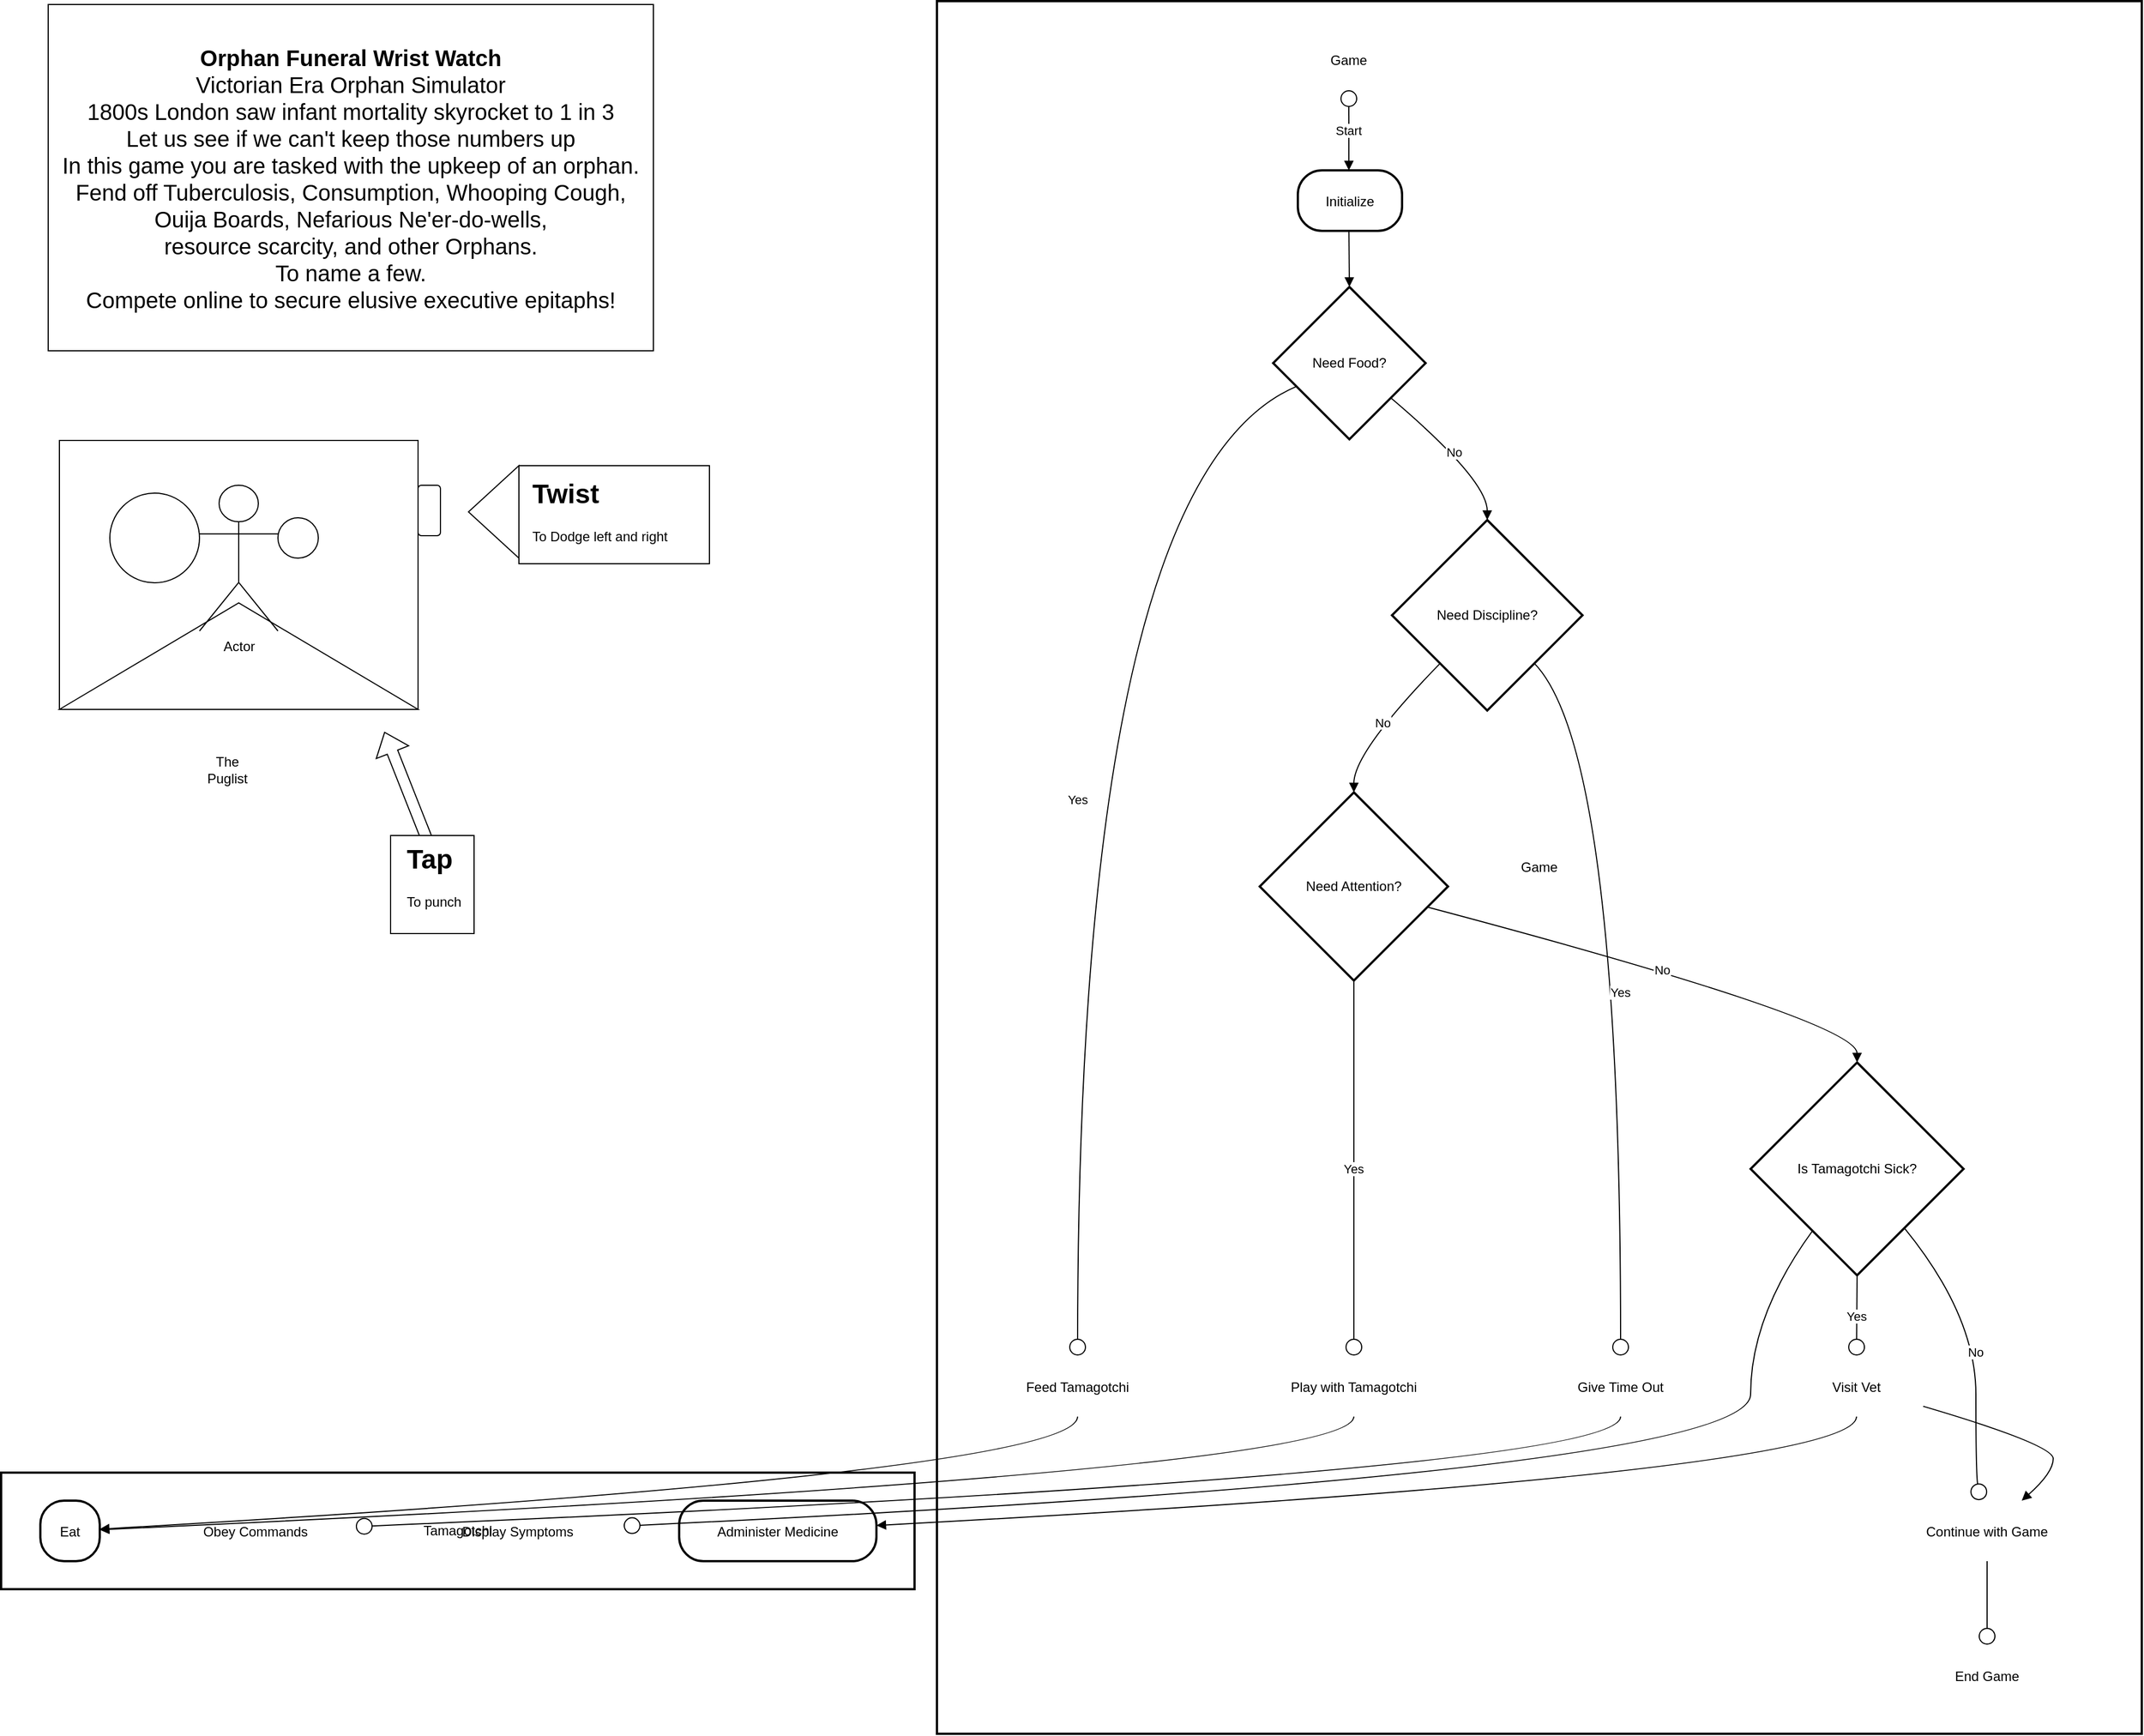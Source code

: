 <mxfile version="26.0.5">
  <diagram name="Page-1" id="XTMSRbrgKVGLjsH9X8_s">
    <mxGraphModel dx="1114" dy="616" grid="1" gridSize="10" guides="1" tooltips="1" connect="1" arrows="1" fold="1" page="1" pageScale="1" pageWidth="850" pageHeight="1100" math="0" shadow="0">
      <root>
        <mxCell id="0" />
        <mxCell id="1" parent="0" />
        <mxCell id="2" value="Tamagotchi" style="whiteSpace=wrap;strokeWidth=2;" parent="1" vertex="1">
          <mxGeometry x="8" y="1321" width="815" height="104" as="geometry" />
        </mxCell>
        <mxCell id="3" value="Game" style="whiteSpace=wrap;strokeWidth=2;" parent="1" vertex="1">
          <mxGeometry x="843" y="8" width="1075" height="1546" as="geometry" />
        </mxCell>
        <mxCell id="4" value="Game" style="fillColor=none;strokeColor=none;" parent="1" vertex="1">
          <mxGeometry x="1160" y="33" width="101" height="54" as="geometry" />
        </mxCell>
        <mxCell id="5" value="Initialize" style="rounded=1;arcSize=40;strokeWidth=2" parent="1" vertex="1">
          <mxGeometry x="1165" y="159" width="93" height="54" as="geometry" />
        </mxCell>
        <mxCell id="6" value="Need Food?" style="rhombus;strokeWidth=2;whiteSpace=wrap;" parent="1" vertex="1">
          <mxGeometry x="1143" y="263" width="136" height="136" as="geometry" />
        </mxCell>
        <mxCell id="7" value="Feed Tamagotchi" style="fillColor=none;strokeColor=none;" parent="1" vertex="1">
          <mxGeometry x="878" y="1217" width="181" height="54" as="geometry" />
        </mxCell>
        <mxCell id="8" value="Need Discipline?" style="rhombus;strokeWidth=2;whiteSpace=wrap;" parent="1" vertex="1">
          <mxGeometry x="1249" y="471" width="170" height="170" as="geometry" />
        </mxCell>
        <mxCell id="9" value="Give Time Out" style="fillColor=none;strokeColor=none;" parent="1" vertex="1">
          <mxGeometry x="1372" y="1217" width="162" height="54" as="geometry" />
        </mxCell>
        <mxCell id="10" value="Need Attention?" style="rhombus;strokeWidth=2;whiteSpace=wrap;" parent="1" vertex="1">
          <mxGeometry x="1131" y="714" width="168" height="168" as="geometry" />
        </mxCell>
        <mxCell id="11" value="Play with Tamagotchi" style="fillColor=none;strokeColor=none;" parent="1" vertex="1">
          <mxGeometry x="1109" y="1217" width="212" height="54" as="geometry" />
        </mxCell>
        <mxCell id="12" value="Is Tamagotchi Sick?" style="rhombus;strokeWidth=2;whiteSpace=wrap;" parent="1" vertex="1">
          <mxGeometry x="1569" y="955" width="190" height="190" as="geometry" />
        </mxCell>
        <mxCell id="13" value="Visit Vet" style="fillColor=none;strokeColor=none;" parent="1" vertex="1">
          <mxGeometry x="1604" y="1217" width="119" height="54" as="geometry" />
        </mxCell>
        <mxCell id="14" value="Continue with Game" style="fillColor=none;strokeColor=none;" parent="1" vertex="1">
          <mxGeometry x="1677" y="1346" width="206" height="54" as="geometry" />
        </mxCell>
        <mxCell id="15" value="End Game" style="fillColor=none;strokeColor=none;" parent="1" vertex="1">
          <mxGeometry x="1714" y="1475" width="132" height="54" as="geometry" />
        </mxCell>
        <mxCell id="16" value="Eat" style="rounded=1;arcSize=40;strokeWidth=2" parent="1" vertex="1">
          <mxGeometry x="43" y="1346" width="53" height="54" as="geometry" />
        </mxCell>
        <mxCell id="17" value="Obey Commands" style="fillColor=none;strokeColor=none;" parent="1" vertex="1">
          <mxGeometry x="146" y="1346" width="178" height="54" as="geometry" />
        </mxCell>
        <mxCell id="18" value="Display Symptoms" style="fillColor=none;strokeColor=none;" parent="1" vertex="1">
          <mxGeometry x="375" y="1346" width="188" height="54" as="geometry" />
        </mxCell>
        <mxCell id="19" value="Administer Medicine" style="rounded=1;arcSize=40;strokeWidth=2" parent="1" vertex="1">
          <mxGeometry x="613" y="1346" width="176" height="54" as="geometry" />
        </mxCell>
        <mxCell id="20" value="Start" style="curved=1;startArrow=circle;startFill=0;endArrow=block;exitX=0.5;exitY=1;entryX=0.49;entryY=0.01;" parent="1" source="4" target="5" edge="1">
          <mxGeometry relative="1" as="geometry">
            <Array as="points" />
          </mxGeometry>
        </mxCell>
        <mxCell id="21" value="" style="curved=1;startArrow=none;endArrow=block;exitX=0.49;exitY=1.01;entryX=0.5;entryY=0;" parent="1" source="5" target="6" edge="1">
          <mxGeometry relative="1" as="geometry">
            <Array as="points" />
          </mxGeometry>
        </mxCell>
        <mxCell id="22" value="Yes" style="curved=1;startArrow=none;endArrow=circle;endFill=0;exitX=0;exitY=0.72;entryX=0.5;entryY=0;" parent="1" source="6" target="7" edge="1">
          <mxGeometry relative="1" as="geometry">
            <Array as="points">
              <mxPoint x="969" y="435" />
            </Array>
          </mxGeometry>
        </mxCell>
        <mxCell id="23" value="No" style="curved=1;startArrow=none;endArrow=block;exitX=1;exitY=0.92;entryX=0.5;entryY=0;" parent="1" source="6" target="8" edge="1">
          <mxGeometry relative="1" as="geometry">
            <Array as="points">
              <mxPoint x="1334" y="435" />
            </Array>
          </mxGeometry>
        </mxCell>
        <mxCell id="24" value="Yes" style="curved=1;startArrow=none;endArrow=circle;endFill=0;exitX=0.99;exitY=1;entryX=0.5;entryY=0;" parent="1" source="8" target="9" edge="1">
          <mxGeometry relative="1" as="geometry">
            <Array as="points">
              <mxPoint x="1453" y="678" />
            </Array>
          </mxGeometry>
        </mxCell>
        <mxCell id="25" value="No" style="curved=1;startArrow=none;endArrow=block;exitX=0.01;exitY=1;entryX=0.5;entryY=0;" parent="1" source="8" target="10" edge="1">
          <mxGeometry relative="1" as="geometry">
            <Array as="points">
              <mxPoint x="1215" y="678" />
            </Array>
          </mxGeometry>
        </mxCell>
        <mxCell id="26" value="Yes" style="curved=1;startArrow=none;endArrow=circle;endFill=0;exitX=0.5;exitY=1;entryX=0.5;entryY=0;" parent="1" source="10" target="11" edge="1">
          <mxGeometry relative="1" as="geometry">
            <Array as="points" />
          </mxGeometry>
        </mxCell>
        <mxCell id="27" value="No" style="curved=1;startArrow=none;endArrow=block;exitX=1;exitY=0.64;entryX=0.5;entryY=0;" parent="1" source="10" target="12" edge="1">
          <mxGeometry relative="1" as="geometry">
            <Array as="points">
              <mxPoint x="1664" y="918" />
            </Array>
          </mxGeometry>
        </mxCell>
        <mxCell id="28" value="Yes" style="curved=1;startArrow=none;endArrow=circle;endFill=0;exitX=0.5;exitY=1;entryX=0.5;entryY=0;" parent="1" source="12" target="13" edge="1">
          <mxGeometry relative="1" as="geometry">
            <Array as="points" />
          </mxGeometry>
        </mxCell>
        <mxCell id="29" value="No" style="curved=1;startArrow=none;endArrow=circle;endFill=0;exitX=0.9;exitY=1;entryX=0.47;entryY=0;" parent="1" source="12" target="14" edge="1">
          <mxGeometry relative="1" as="geometry">
            <Array as="points">
              <mxPoint x="1770" y="1181" />
              <mxPoint x="1770" y="1321" />
            </Array>
          </mxGeometry>
        </mxCell>
        <mxCell id="30" value="" style="curved=1;startArrow=none;endArrow=block;exitX=1;exitY=0.83;entryX=0.65;entryY=0;" parent="1" source="13" target="14" edge="1">
          <mxGeometry relative="1" as="geometry">
            <Array as="points">
              <mxPoint x="1839" y="1296" />
              <mxPoint x="1839" y="1321" />
            </Array>
          </mxGeometry>
        </mxCell>
        <mxCell id="31" value="" style="curved=1;startArrow=none;endArrow=circle;endFill=0;exitX=0.5;exitY=1;entryX=0.5;entryY=0;" parent="1" source="14" target="15" edge="1">
          <mxGeometry relative="1" as="geometry">
            <Array as="points" />
          </mxGeometry>
        </mxCell>
        <mxCell id="32" value="" style="curved=1;startArrow=none;endArrow=block;exitX=0.5;exitY=1;entryX=1.01;entryY=0.47;" parent="1" source="7" target="16" edge="1">
          <mxGeometry relative="1" as="geometry">
            <Array as="points">
              <mxPoint x="969" y="1321" />
            </Array>
          </mxGeometry>
        </mxCell>
        <mxCell id="33" value="" style="curved=1;startArrow=none;endArrow=circle;endFill=0;exitX=0.5;exitY=1;entryX=1;entryY=0.43;" parent="1" source="9" target="17" edge="1">
          <mxGeometry relative="1" as="geometry">
            <Array as="points">
              <mxPoint x="1453" y="1321" />
            </Array>
          </mxGeometry>
        </mxCell>
        <mxCell id="34" value="" style="curved=1;startArrow=none;endArrow=block;exitX=0.5;exitY=1;entryX=1.01;entryY=0.48;" parent="1" source="11" target="16" edge="1">
          <mxGeometry relative="1" as="geometry">
            <Array as="points">
              <mxPoint x="1215" y="1321" />
            </Array>
          </mxGeometry>
        </mxCell>
        <mxCell id="35" value="" style="curved=1;startArrow=none;endArrow=circle;endFill=0;exitX=0.14;exitY=1;entryX=1;entryY=0.42;" parent="1" source="12" target="18" edge="1">
          <mxGeometry relative="1" as="geometry">
            <Array as="points">
              <mxPoint x="1569" y="1181" />
              <mxPoint x="1569" y="1321" />
            </Array>
          </mxGeometry>
        </mxCell>
        <mxCell id="36" value="" style="curved=1;startArrow=none;endArrow=block;exitX=0.5;exitY=1;entryX=1;entryY=0.41;" parent="1" source="13" target="19" edge="1">
          <mxGeometry relative="1" as="geometry">
            <Array as="points">
              <mxPoint x="1664" y="1321" />
            </Array>
          </mxGeometry>
        </mxCell>
        <mxCell id="5bxqDrjg2q5eDlx1BoxY-36" value="" style="rounded=0;whiteSpace=wrap;html=1;" parent="1" vertex="1">
          <mxGeometry x="60" y="400" width="320" height="240" as="geometry" />
        </mxCell>
        <mxCell id="5bxqDrjg2q5eDlx1BoxY-37" value="The Puglist" style="text;html=1;align=center;verticalAlign=middle;whiteSpace=wrap;rounded=0;" parent="1" vertex="1">
          <mxGeometry x="180" y="679" width="60" height="30" as="geometry" />
        </mxCell>
        <mxCell id="5bxqDrjg2q5eDlx1BoxY-40" value="" style="triangle;whiteSpace=wrap;html=1;rotation=-90;" parent="1" vertex="1">
          <mxGeometry x="172.5" y="432.5" width="95" height="320" as="geometry" />
        </mxCell>
        <mxCell id="5bxqDrjg2q5eDlx1BoxY-41" value="Actor" style="shape=umlActor;verticalLabelPosition=bottom;verticalAlign=top;html=1;outlineConnect=0;" parent="1" vertex="1">
          <mxGeometry x="185" y="440" width="70" height="130" as="geometry" />
        </mxCell>
        <mxCell id="5bxqDrjg2q5eDlx1BoxY-42" value="" style="ellipse;whiteSpace=wrap;html=1;aspect=fixed;" parent="1" vertex="1">
          <mxGeometry x="255" y="469" width="36" height="36" as="geometry" />
        </mxCell>
        <mxCell id="5bxqDrjg2q5eDlx1BoxY-43" value="" style="ellipse;whiteSpace=wrap;html=1;aspect=fixed;" parent="1" vertex="1">
          <mxGeometry x="105" y="447" width="80" height="80" as="geometry" />
        </mxCell>
        <mxCell id="5bxqDrjg2q5eDlx1BoxY-45" value="" style="rounded=1;whiteSpace=wrap;html=1;" parent="1" vertex="1">
          <mxGeometry x="380" y="440" width="20" height="45" as="geometry" />
        </mxCell>
        <mxCell id="5bxqDrjg2q5eDlx1BoxY-46" value="" style="triangle;whiteSpace=wrap;html=1;rotation=-180;" parent="1" vertex="1">
          <mxGeometry x="425" y="422.5" width="45" height="82.5" as="geometry" />
        </mxCell>
        <mxCell id="5bxqDrjg2q5eDlx1BoxY-48" value="" style="rounded=0;whiteSpace=wrap;html=1;" parent="1" vertex="1">
          <mxGeometry x="470" y="422.5" width="170" height="87.5" as="geometry" />
        </mxCell>
        <mxCell id="5bxqDrjg2q5eDlx1BoxY-51" value="&lt;h1 style=&quot;margin-top: 0px;&quot;&gt;Twist&lt;/h1&gt;&lt;p&gt;To Dodge left and right&lt;/p&gt;" style="text;html=1;whiteSpace=wrap;overflow=hidden;rounded=0;" parent="1" vertex="1">
          <mxGeometry x="480" y="427" width="180" height="120" as="geometry" />
        </mxCell>
        <mxCell id="5bxqDrjg2q5eDlx1BoxY-52" value="" style="shape=flexArrow;endArrow=classic;html=1;rounded=0;entryX=0.5;entryY=1;entryDx=0;entryDy=0;" parent="1" edge="1">
          <mxGeometry width="50" height="50" relative="1" as="geometry">
            <mxPoint x="400" y="786.5" as="sourcePoint" />
            <mxPoint x="350" y="660" as="targetPoint" />
          </mxGeometry>
        </mxCell>
        <mxCell id="5bxqDrjg2q5eDlx1BoxY-54" value="" style="rounded=0;whiteSpace=wrap;html=1;" parent="1" vertex="1">
          <mxGeometry x="355.5" y="752.5" width="74.5" height="87.5" as="geometry" />
        </mxCell>
        <mxCell id="5bxqDrjg2q5eDlx1BoxY-55" value="&lt;h1 style=&quot;margin-top: 0px;&quot;&gt;Tap&lt;/h1&gt;&lt;p&gt;To punch&lt;/p&gt;" style="text;html=1;whiteSpace=wrap;overflow=hidden;rounded=0;" parent="1" vertex="1">
          <mxGeometry x="367.75" y="752.5" width="180" height="120" as="geometry" />
        </mxCell>
        <mxCell id="tm_JHD7YSAXxN9VD0eP0-36" value="&lt;b&gt;&lt;font style=&quot;font-size: 20px;&quot;&gt;Orphan Funeral Wrist Watch&lt;/font&gt;&lt;/b&gt;&lt;div&gt;&lt;font style=&quot;font-size: 20px;&quot;&gt;Victorian Era Orphan Simulator&lt;/font&gt;&lt;/div&gt;&lt;div&gt;&lt;span style=&quot;font-size: 20px;&quot;&gt;1800s London saw infant mortality skyrocket to 1 in 3&lt;/span&gt;&lt;/div&gt;&lt;div&gt;&lt;span style=&quot;font-size: 20px;&quot;&gt;Let us see if we can&#39;t keep those numbers up&lt;/span&gt;&lt;/div&gt;&lt;div&gt;&lt;span style=&quot;font-size: 20px;&quot;&gt;In this game you are tasked with the upkeep of an orphan.&lt;/span&gt;&lt;/div&gt;&lt;div&gt;&lt;span style=&quot;font-size: 20px; background-color: transparent; color: light-dark(rgb(0, 0, 0), rgb(255, 255, 255));&quot;&gt;Fend off Tuberculosis, Consumption, Whooping Cough,&lt;/span&gt;&lt;/div&gt;&lt;div&gt;&lt;span style=&quot;font-size: 20px;&quot;&gt;Ouija Boards, Nefarious Ne&#39;er-do-wells,&lt;/span&gt;&lt;/div&gt;&lt;div&gt;&lt;span style=&quot;font-size: 20px;&quot;&gt;resource scarcity, and other Orphans.&lt;br&gt;To name a few.&lt;/span&gt;&lt;/div&gt;&lt;div&gt;&lt;span style=&quot;font-size: 20px;&quot;&gt;Compete online to secure elusive executive epitaphs!&lt;/span&gt;&lt;/div&gt;" style="rounded=0;whiteSpace=wrap;html=1;" vertex="1" parent="1">
          <mxGeometry x="50" y="11" width="540" height="309" as="geometry" />
        </mxCell>
      </root>
    </mxGraphModel>
  </diagram>
</mxfile>
